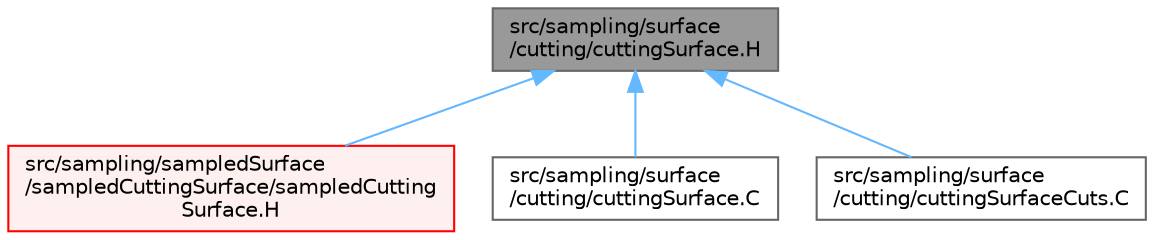 digraph "src/sampling/surface/cutting/cuttingSurface.H"
{
 // LATEX_PDF_SIZE
  bgcolor="transparent";
  edge [fontname=Helvetica,fontsize=10,labelfontname=Helvetica,labelfontsize=10];
  node [fontname=Helvetica,fontsize=10,shape=box,height=0.2,width=0.4];
  Node1 [id="Node000001",label="src/sampling/surface\l/cutting/cuttingSurface.H",height=0.2,width=0.4,color="gray40", fillcolor="grey60", style="filled", fontcolor="black",tooltip=" "];
  Node1 -> Node2 [id="edge1_Node000001_Node000002",dir="back",color="steelblue1",style="solid",tooltip=" "];
  Node2 [id="Node000002",label="src/sampling/sampledSurface\l/sampledCuttingSurface/sampledCutting\lSurface.H",height=0.2,width=0.4,color="red", fillcolor="#FFF0F0", style="filled",URL="$sampledCuttingSurface_8H.html",tooltip=" "];
  Node1 -> Node5 [id="edge2_Node000001_Node000005",dir="back",color="steelblue1",style="solid",tooltip=" "];
  Node5 [id="Node000005",label="src/sampling/surface\l/cutting/cuttingSurface.C",height=0.2,width=0.4,color="grey40", fillcolor="white", style="filled",URL="$cuttingSurface_8C.html",tooltip=" "];
  Node1 -> Node6 [id="edge3_Node000001_Node000006",dir="back",color="steelblue1",style="solid",tooltip=" "];
  Node6 [id="Node000006",label="src/sampling/surface\l/cutting/cuttingSurfaceCuts.C",height=0.2,width=0.4,color="grey40", fillcolor="white", style="filled",URL="$cuttingSurfaceCuts_8C.html",tooltip=" "];
}
